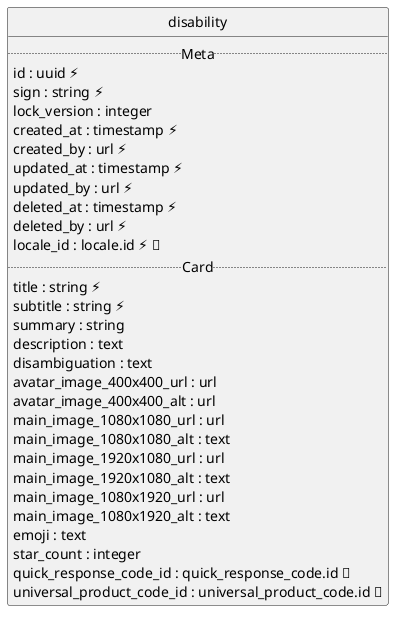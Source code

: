 @startuml uml
skinparam monochrome true
skinparam linetype ortho
hide circle

entity disability {
  .. Meta ..
  id : uuid ⚡
  sign : string ⚡
  lock_version : integer
  created_at : timestamp ⚡
  created_by : url ⚡
  updated_at : timestamp ⚡
  updated_by : url ⚡
  deleted_at : timestamp ⚡
  deleted_by : url ⚡
  locale_id : locale.id ⚡ 🔑
  .. Card ..
  title : string ⚡
  subtitle : string ⚡
  summary : string
  description : text
  disambiguation : text
  avatar_image_400x400_url : url
  avatar_image_400x400_alt : url
  main_image_1080x1080_url : url
  main_image_1080x1080_alt : text
  main_image_1920x1080_url : url
  main_image_1920x1080_alt : text
  main_image_1080x1920_url : url
  main_image_1080x1920_alt : text
  emoji : text
  star_count : integer
  quick_response_code_id : quick_response_code.id 🔑
  universal_product_code_id : universal_product_code.id 🔑
}

@enduml
